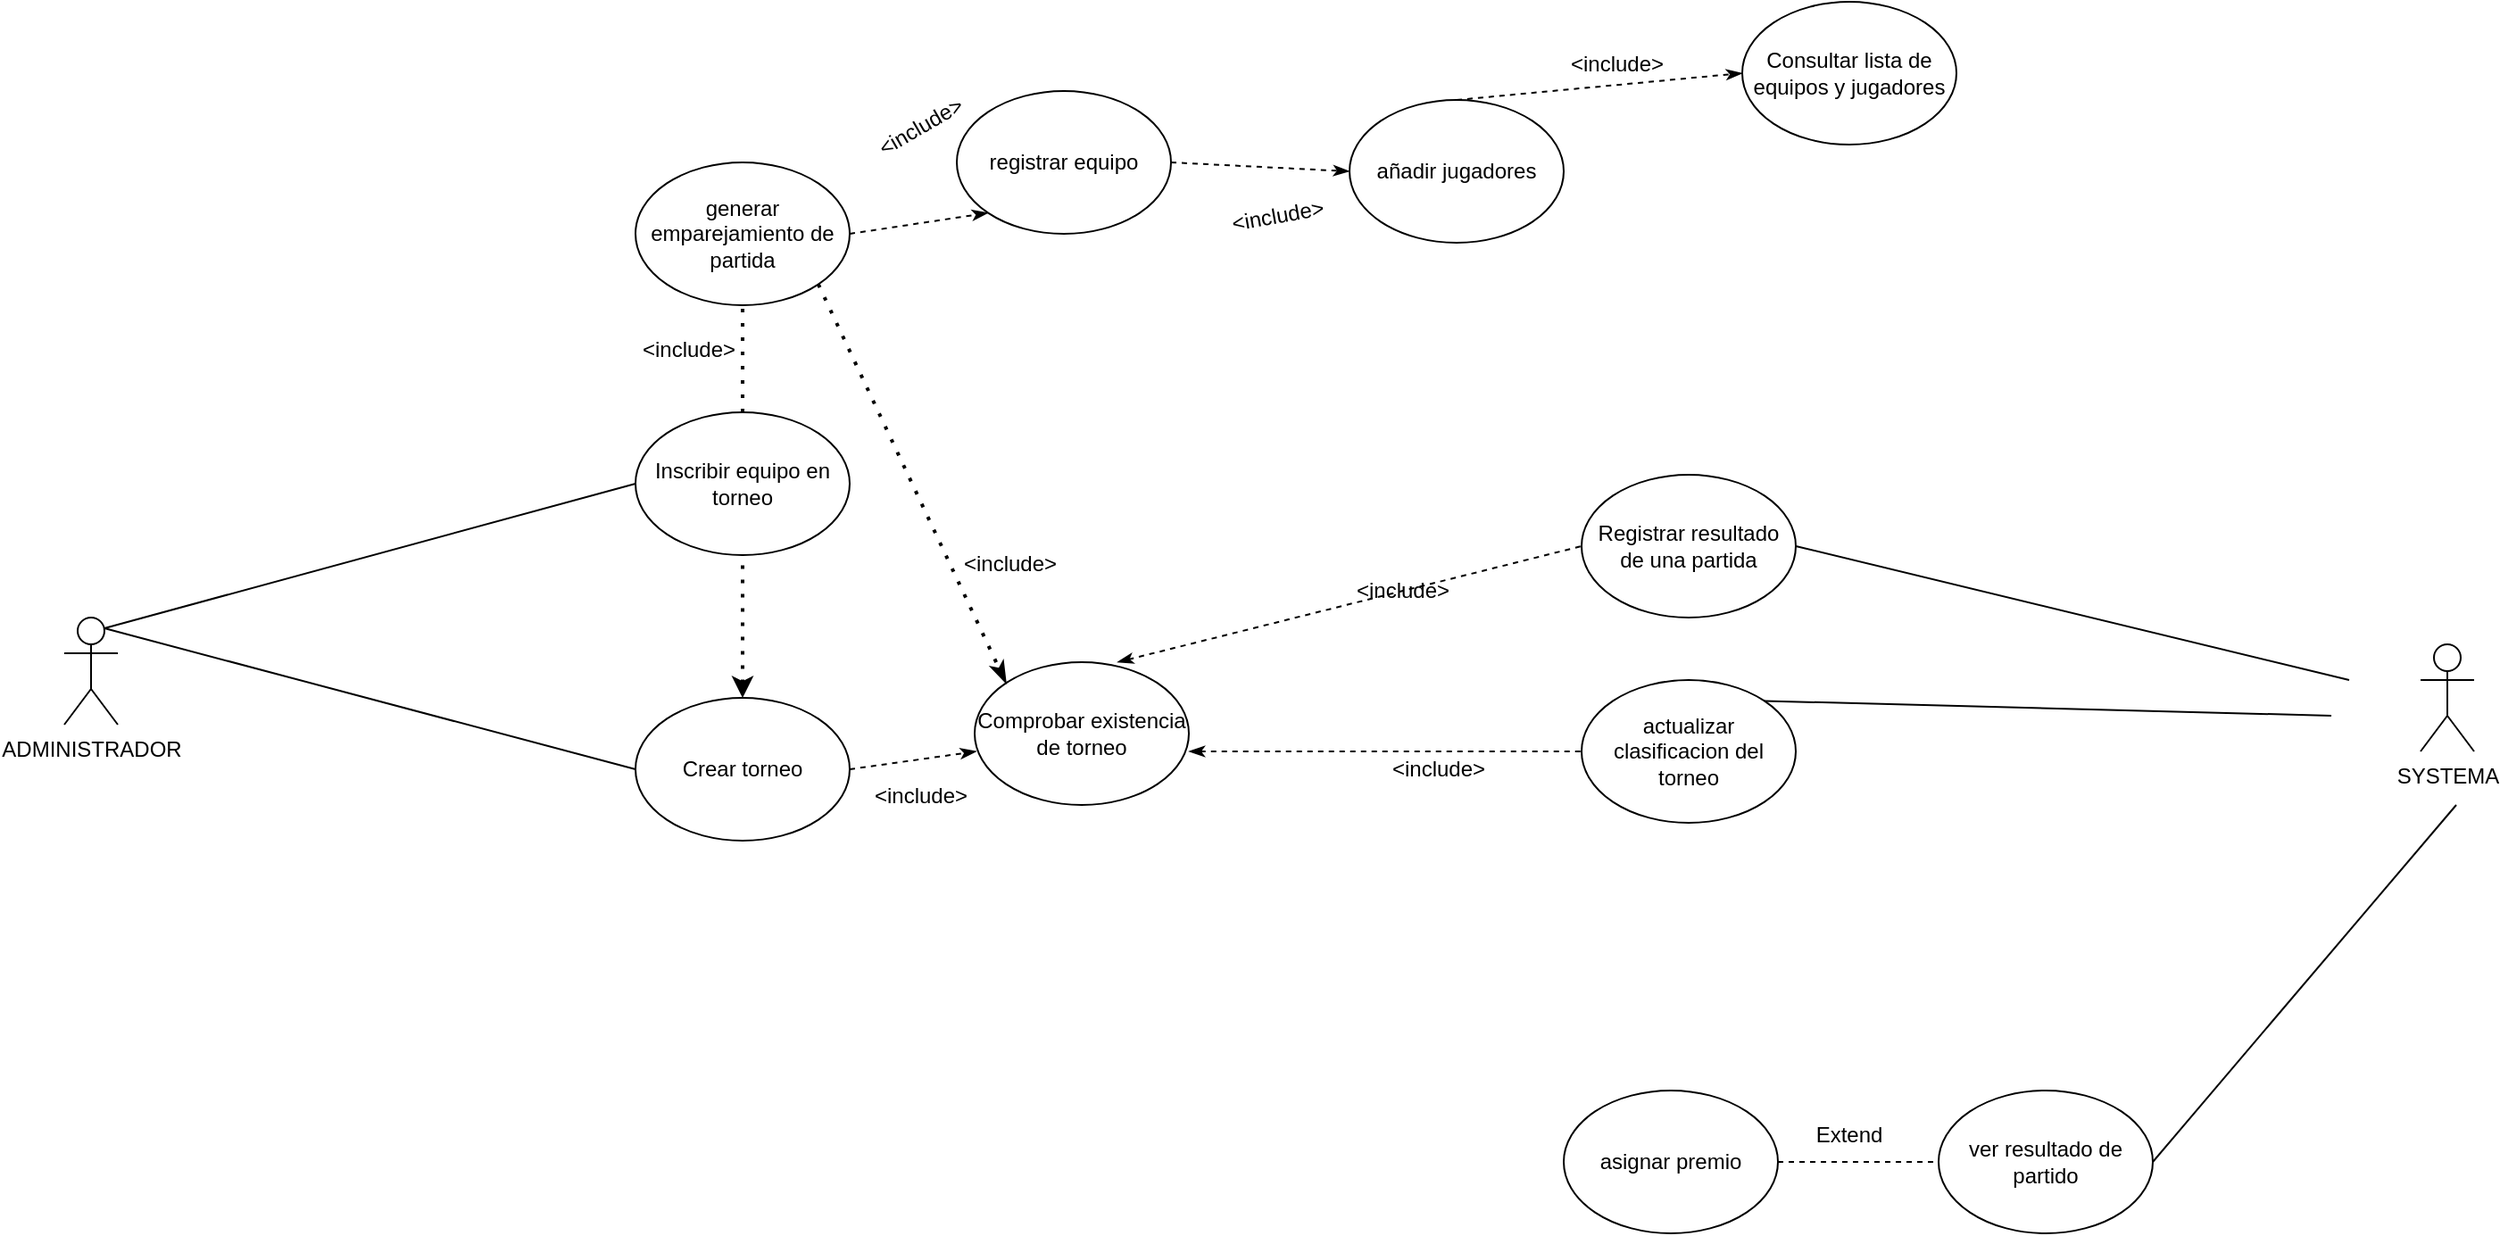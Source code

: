 <mxfile version="26.2.14">
  <diagram id="C5RBs43oDa-KdzZeNtuy" name="Page-1">
    <mxGraphModel dx="1426" dy="777" grid="1" gridSize="10" guides="1" tooltips="1" connect="1" arrows="1" fold="1" page="1" pageScale="1" pageWidth="827" pageHeight="1169" math="0" shadow="0">
      <root>
        <mxCell id="WIyWlLk6GJQsqaUBKTNV-0" />
        <mxCell id="WIyWlLk6GJQsqaUBKTNV-1" parent="WIyWlLk6GJQsqaUBKTNV-0" />
        <mxCell id="Ly_xv7VsqGUny2NM8SoT-1" value="Crear torneo" style="ellipse;whiteSpace=wrap;html=1;" vertex="1" parent="WIyWlLk6GJQsqaUBKTNV-1">
          <mxGeometry x="380" y="430" width="120" height="80" as="geometry" />
        </mxCell>
        <mxCell id="Ly_xv7VsqGUny2NM8SoT-2" value="Inscribir equipo en torneo" style="ellipse;whiteSpace=wrap;html=1;" vertex="1" parent="WIyWlLk6GJQsqaUBKTNV-1">
          <mxGeometry x="380" y="270" width="120" height="80" as="geometry" />
        </mxCell>
        <mxCell id="Ly_xv7VsqGUny2NM8SoT-3" value="registrar equipo" style="ellipse;whiteSpace=wrap;html=1;" vertex="1" parent="WIyWlLk6GJQsqaUBKTNV-1">
          <mxGeometry x="560" y="90" width="120" height="80" as="geometry" />
        </mxCell>
        <mxCell id="Ly_xv7VsqGUny2NM8SoT-4" value="añadir jugadores" style="ellipse;whiteSpace=wrap;html=1;" vertex="1" parent="WIyWlLk6GJQsqaUBKTNV-1">
          <mxGeometry x="780" y="95" width="120" height="80" as="geometry" />
        </mxCell>
        <mxCell id="Ly_xv7VsqGUny2NM8SoT-5" value="Consultar lista de equipos y jugadores" style="ellipse;whiteSpace=wrap;html=1;" vertex="1" parent="WIyWlLk6GJQsqaUBKTNV-1">
          <mxGeometry x="1000" y="40" width="120" height="80" as="geometry" />
        </mxCell>
        <mxCell id="Ly_xv7VsqGUny2NM8SoT-6" value="ADMINISTRADOR" style="shape=umlActor;verticalLabelPosition=bottom;verticalAlign=top;html=1;outlineConnect=0;" vertex="1" parent="WIyWlLk6GJQsqaUBKTNV-1">
          <mxGeometry x="60" y="385" width="30" height="60" as="geometry" />
        </mxCell>
        <mxCell id="Ly_xv7VsqGUny2NM8SoT-11" value="generar emparejamiento de partida" style="ellipse;whiteSpace=wrap;html=1;" vertex="1" parent="WIyWlLk6GJQsqaUBKTNV-1">
          <mxGeometry x="380" y="130" width="120" height="80" as="geometry" />
        </mxCell>
        <mxCell id="Ly_xv7VsqGUny2NM8SoT-13" value="" style="endArrow=none;html=1;rounded=0;entryX=0;entryY=0.5;entryDx=0;entryDy=0;exitX=0.75;exitY=0.1;exitDx=0;exitDy=0;exitPerimeter=0;" edge="1" parent="WIyWlLk6GJQsqaUBKTNV-1" source="Ly_xv7VsqGUny2NM8SoT-6" target="Ly_xv7VsqGUny2NM8SoT-2">
          <mxGeometry width="50" height="50" relative="1" as="geometry">
            <mxPoint x="110" y="340" as="sourcePoint" />
            <mxPoint x="610" y="130" as="targetPoint" />
          </mxGeometry>
        </mxCell>
        <mxCell id="Ly_xv7VsqGUny2NM8SoT-14" value="" style="endArrow=none;html=1;rounded=0;exitX=0.75;exitY=0.1;exitDx=0;exitDy=0;exitPerimeter=0;entryX=0;entryY=0.5;entryDx=0;entryDy=0;" edge="1" parent="WIyWlLk6GJQsqaUBKTNV-1" source="Ly_xv7VsqGUny2NM8SoT-6" target="Ly_xv7VsqGUny2NM8SoT-1">
          <mxGeometry width="50" height="50" relative="1" as="geometry">
            <mxPoint x="330" y="350" as="sourcePoint" />
            <mxPoint x="380" y="300" as="targetPoint" />
          </mxGeometry>
        </mxCell>
        <mxCell id="Ly_xv7VsqGUny2NM8SoT-16" value="" style="endArrow=none;dashed=1;html=1;dashPattern=1 3;strokeWidth=2;rounded=0;entryX=0.5;entryY=1;entryDx=0;entryDy=0;exitX=0.5;exitY=0;exitDx=0;exitDy=0;startArrow=classic;startFill=1;" edge="1" parent="WIyWlLk6GJQsqaUBKTNV-1" source="Ly_xv7VsqGUny2NM8SoT-1" target="Ly_xv7VsqGUny2NM8SoT-2">
          <mxGeometry width="50" height="50" relative="1" as="geometry">
            <mxPoint x="680" y="320" as="sourcePoint" />
            <mxPoint x="730" y="270" as="targetPoint" />
          </mxGeometry>
        </mxCell>
        <mxCell id="Ly_xv7VsqGUny2NM8SoT-17" value="" style="endArrow=classicThin;dashed=1;html=1;rounded=0;entryX=0;entryY=1;entryDx=0;entryDy=0;endFill=1;exitX=1;exitY=0.5;exitDx=0;exitDy=0;" edge="1" parent="WIyWlLk6GJQsqaUBKTNV-1" source="Ly_xv7VsqGUny2NM8SoT-11" target="Ly_xv7VsqGUny2NM8SoT-3">
          <mxGeometry width="50" height="50" relative="1" as="geometry">
            <mxPoint x="500" y="310" as="sourcePoint" />
            <mxPoint x="550" y="260" as="targetPoint" />
          </mxGeometry>
        </mxCell>
        <mxCell id="Ly_xv7VsqGUny2NM8SoT-19" value="&amp;lt;include&amp;gt;" style="text;html=1;align=center;verticalAlign=middle;whiteSpace=wrap;rounded=0;rotation=-10;" vertex="1" parent="WIyWlLk6GJQsqaUBKTNV-1">
          <mxGeometry x="710" y="145" width="60" height="30" as="geometry" />
        </mxCell>
        <mxCell id="Ly_xv7VsqGUny2NM8SoT-20" value="&amp;lt;include&amp;gt;" style="text;html=1;align=center;verticalAlign=middle;whiteSpace=wrap;rounded=0;rotation=-30;" vertex="1" parent="WIyWlLk6GJQsqaUBKTNV-1">
          <mxGeometry x="510" y="95" width="60" height="30" as="geometry" />
        </mxCell>
        <mxCell id="Ly_xv7VsqGUny2NM8SoT-23" value="Registrar resultado de una partida" style="ellipse;whiteSpace=wrap;html=1;" vertex="1" parent="WIyWlLk6GJQsqaUBKTNV-1">
          <mxGeometry x="910" y="305" width="120" height="80" as="geometry" />
        </mxCell>
        <mxCell id="Ly_xv7VsqGUny2NM8SoT-24" value="actualizar clasificacion del torneo" style="ellipse;whiteSpace=wrap;html=1;" vertex="1" parent="WIyWlLk6GJQsqaUBKTNV-1">
          <mxGeometry x="910" y="420" width="120" height="80" as="geometry" />
        </mxCell>
        <mxCell id="Ly_xv7VsqGUny2NM8SoT-25" value="SYSTEMA" style="shape=umlActor;verticalLabelPosition=bottom;verticalAlign=top;html=1;outlineConnect=0;" vertex="1" parent="WIyWlLk6GJQsqaUBKTNV-1">
          <mxGeometry x="1380" y="400" width="30" height="60" as="geometry" />
        </mxCell>
        <mxCell id="Ly_xv7VsqGUny2NM8SoT-26" value="" style="endArrow=none;dashed=1;html=1;rounded=0;startArrow=classicThin;startFill=1;entryX=0;entryY=0.5;entryDx=0;entryDy=0;" edge="1" parent="WIyWlLk6GJQsqaUBKTNV-1" target="Ly_xv7VsqGUny2NM8SoT-23">
          <mxGeometry width="50" height="50" relative="1" as="geometry">
            <mxPoint x="650" y="410" as="sourcePoint" />
            <mxPoint x="780" y="360" as="targetPoint" />
          </mxGeometry>
        </mxCell>
        <mxCell id="Ly_xv7VsqGUny2NM8SoT-27" value="" style="endArrow=none;dashed=1;html=1;rounded=0;entryX=0;entryY=0.5;entryDx=0;entryDy=0;startArrow=classicThin;startFill=1;" edge="1" parent="WIyWlLk6GJQsqaUBKTNV-1" target="Ly_xv7VsqGUny2NM8SoT-24">
          <mxGeometry width="50" height="50" relative="1" as="geometry">
            <mxPoint x="690" y="460" as="sourcePoint" />
            <mxPoint x="760" y="460" as="targetPoint" />
          </mxGeometry>
        </mxCell>
        <mxCell id="Ly_xv7VsqGUny2NM8SoT-28" value="Comprobar existencia de torneo" style="ellipse;whiteSpace=wrap;html=1;" vertex="1" parent="WIyWlLk6GJQsqaUBKTNV-1">
          <mxGeometry x="570" y="410" width="120" height="80" as="geometry" />
        </mxCell>
        <mxCell id="Ly_xv7VsqGUny2NM8SoT-29" value="" style="endArrow=classicThin;dashed=1;html=1;rounded=0;exitX=1;exitY=0.5;exitDx=0;exitDy=0;entryX=0.008;entryY=0.625;entryDx=0;entryDy=0;entryPerimeter=0;endFill=1;" edge="1" parent="WIyWlLk6GJQsqaUBKTNV-1" source="Ly_xv7VsqGUny2NM8SoT-1" target="Ly_xv7VsqGUny2NM8SoT-28">
          <mxGeometry width="50" height="50" relative="1" as="geometry">
            <mxPoint x="510" y="450" as="sourcePoint" />
            <mxPoint x="560" y="400" as="targetPoint" />
          </mxGeometry>
        </mxCell>
        <mxCell id="Ly_xv7VsqGUny2NM8SoT-31" value="&amp;lt;include&amp;gt;" style="text;html=1;align=center;verticalAlign=middle;whiteSpace=wrap;rounded=0;" vertex="1" parent="WIyWlLk6GJQsqaUBKTNV-1">
          <mxGeometry x="510" y="470" width="60" height="30" as="geometry" />
        </mxCell>
        <mxCell id="Ly_xv7VsqGUny2NM8SoT-32" value="&amp;lt;include&amp;gt;" style="text;html=1;align=center;verticalAlign=middle;whiteSpace=wrap;rounded=0;" vertex="1" parent="WIyWlLk6GJQsqaUBKTNV-1">
          <mxGeometry x="800" y="455" width="60" height="30" as="geometry" />
        </mxCell>
        <mxCell id="Ly_xv7VsqGUny2NM8SoT-33" value="&amp;lt;include&amp;gt;" style="text;html=1;align=center;verticalAlign=middle;whiteSpace=wrap;rounded=0;" vertex="1" parent="WIyWlLk6GJQsqaUBKTNV-1">
          <mxGeometry x="780" y="355" width="60" height="30" as="geometry" />
        </mxCell>
        <mxCell id="Ly_xv7VsqGUny2NM8SoT-34" value="ver resultado de partido" style="ellipse;whiteSpace=wrap;html=1;" vertex="1" parent="WIyWlLk6GJQsqaUBKTNV-1">
          <mxGeometry x="1110" y="650" width="120" height="80" as="geometry" />
        </mxCell>
        <mxCell id="Ly_xv7VsqGUny2NM8SoT-39" value="" style="endArrow=none;html=1;rounded=0;exitX=1;exitY=0.5;exitDx=0;exitDy=0;" edge="1" parent="WIyWlLk6GJQsqaUBKTNV-1" source="Ly_xv7VsqGUny2NM8SoT-23">
          <mxGeometry width="50" height="50" relative="1" as="geometry">
            <mxPoint x="1161" y="330" as="sourcePoint" />
            <mxPoint x="1340" y="420" as="targetPoint" />
          </mxGeometry>
        </mxCell>
        <mxCell id="Ly_xv7VsqGUny2NM8SoT-40" value="" style="endArrow=none;html=1;rounded=0;exitX=1;exitY=0.5;exitDx=0;exitDy=0;" edge="1" parent="WIyWlLk6GJQsqaUBKTNV-1" source="Ly_xv7VsqGUny2NM8SoT-34">
          <mxGeometry width="50" height="50" relative="1" as="geometry">
            <mxPoint x="1161" y="390" as="sourcePoint" />
            <mxPoint x="1400" y="490" as="targetPoint" />
          </mxGeometry>
        </mxCell>
        <mxCell id="Ly_xv7VsqGUny2NM8SoT-41" value="" style="endArrow=none;html=1;rounded=0;exitX=1;exitY=0;exitDx=0;exitDy=0;" edge="1" parent="WIyWlLk6GJQsqaUBKTNV-1" source="Ly_xv7VsqGUny2NM8SoT-24">
          <mxGeometry width="50" height="50" relative="1" as="geometry">
            <mxPoint x="1161" y="355" as="sourcePoint" />
            <mxPoint x="1330" y="440" as="targetPoint" />
          </mxGeometry>
        </mxCell>
        <mxCell id="Ly_xv7VsqGUny2NM8SoT-46" value="" style="endArrow=classicThin;dashed=1;html=1;rounded=0;exitX=1;exitY=0.5;exitDx=0;exitDy=0;entryX=0;entryY=0.5;entryDx=0;entryDy=0;endFill=1;" edge="1" parent="WIyWlLk6GJQsqaUBKTNV-1" source="Ly_xv7VsqGUny2NM8SoT-3" target="Ly_xv7VsqGUny2NM8SoT-4">
          <mxGeometry width="50" height="50" relative="1" as="geometry">
            <mxPoint x="730" y="250" as="sourcePoint" />
            <mxPoint x="780" y="200" as="targetPoint" />
          </mxGeometry>
        </mxCell>
        <mxCell id="Ly_xv7VsqGUny2NM8SoT-47" value="" style="endArrow=classicThin;dashed=1;html=1;rounded=0;exitX=0.5;exitY=0;exitDx=0;exitDy=0;entryX=0;entryY=0.5;entryDx=0;entryDy=0;endFill=1;" edge="1" parent="WIyWlLk6GJQsqaUBKTNV-1" source="Ly_xv7VsqGUny2NM8SoT-4" target="Ly_xv7VsqGUny2NM8SoT-5">
          <mxGeometry width="50" height="50" relative="1" as="geometry">
            <mxPoint x="940" y="130" as="sourcePoint" />
            <mxPoint x="990" y="80" as="targetPoint" />
          </mxGeometry>
        </mxCell>
        <mxCell id="Ly_xv7VsqGUny2NM8SoT-49" value="&amp;lt;include&amp;gt;" style="text;html=1;align=center;verticalAlign=middle;whiteSpace=wrap;rounded=0;" vertex="1" parent="WIyWlLk6GJQsqaUBKTNV-1">
          <mxGeometry x="900" y="60" width="60" height="30" as="geometry" />
        </mxCell>
        <mxCell id="Ly_xv7VsqGUny2NM8SoT-51" value="asignar premio" style="ellipse;whiteSpace=wrap;html=1;" vertex="1" parent="WIyWlLk6GJQsqaUBKTNV-1">
          <mxGeometry x="900" y="650" width="120" height="80" as="geometry" />
        </mxCell>
        <mxCell id="Ly_xv7VsqGUny2NM8SoT-54" value="" style="endArrow=none;dashed=1;html=1;rounded=0;exitX=1;exitY=0.5;exitDx=0;exitDy=0;entryX=0;entryY=0.5;entryDx=0;entryDy=0;" edge="1" parent="WIyWlLk6GJQsqaUBKTNV-1" source="Ly_xv7VsqGUny2NM8SoT-51" target="Ly_xv7VsqGUny2NM8SoT-34">
          <mxGeometry width="50" height="50" relative="1" as="geometry">
            <mxPoint x="1180" y="640" as="sourcePoint" />
            <mxPoint x="1230" y="590" as="targetPoint" />
          </mxGeometry>
        </mxCell>
        <mxCell id="Ly_xv7VsqGUny2NM8SoT-55" value="Extend" style="text;html=1;align=center;verticalAlign=middle;whiteSpace=wrap;rounded=0;" vertex="1" parent="WIyWlLk6GJQsqaUBKTNV-1">
          <mxGeometry x="1030" y="660" width="60" height="30" as="geometry" />
        </mxCell>
        <mxCell id="Ly_xv7VsqGUny2NM8SoT-56" value="" style="endArrow=none;dashed=1;html=1;dashPattern=1 3;strokeWidth=2;rounded=0;entryX=0.5;entryY=1;entryDx=0;entryDy=0;" edge="1" parent="WIyWlLk6GJQsqaUBKTNV-1" target="Ly_xv7VsqGUny2NM8SoT-11">
          <mxGeometry width="50" height="50" relative="1" as="geometry">
            <mxPoint x="440" y="270" as="sourcePoint" />
            <mxPoint x="490" y="220" as="targetPoint" />
          </mxGeometry>
        </mxCell>
        <mxCell id="Ly_xv7VsqGUny2NM8SoT-57" value="&amp;lt;include&amp;gt;" style="text;html=1;align=center;verticalAlign=middle;whiteSpace=wrap;rounded=0;" vertex="1" parent="WIyWlLk6GJQsqaUBKTNV-1">
          <mxGeometry x="380" y="220" width="60" height="30" as="geometry" />
        </mxCell>
        <mxCell id="Ly_xv7VsqGUny2NM8SoT-58" value="" style="endArrow=classicThin;dashed=1;html=1;dashPattern=1 3;strokeWidth=2;rounded=0;exitX=1;exitY=1;exitDx=0;exitDy=0;entryX=0;entryY=0;entryDx=0;entryDy=0;endFill=1;" edge="1" parent="WIyWlLk6GJQsqaUBKTNV-1" source="Ly_xv7VsqGUny2NM8SoT-11" target="Ly_xv7VsqGUny2NM8SoT-28">
          <mxGeometry width="50" height="50" relative="1" as="geometry">
            <mxPoint x="580" y="320" as="sourcePoint" />
            <mxPoint x="630" y="270" as="targetPoint" />
          </mxGeometry>
        </mxCell>
        <mxCell id="Ly_xv7VsqGUny2NM8SoT-60" value="&amp;lt;include&amp;gt;" style="text;html=1;align=center;verticalAlign=middle;whiteSpace=wrap;rounded=0;" vertex="1" parent="WIyWlLk6GJQsqaUBKTNV-1">
          <mxGeometry x="560" y="340" width="60" height="30" as="geometry" />
        </mxCell>
      </root>
    </mxGraphModel>
  </diagram>
</mxfile>

